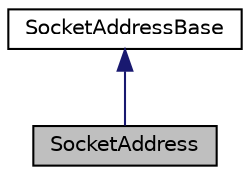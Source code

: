 digraph "SocketAddress"
{
  edge [fontname="Helvetica",fontsize="10",labelfontname="Helvetica",labelfontsize="10"];
  node [fontname="Helvetica",fontsize="10",shape=record];
  Node0 [label="SocketAddress",height=0.2,width=0.4,color="black", fillcolor="grey75", style="filled", fontcolor="black"];
  Node1 -> Node0 [dir="back",color="midnightblue",fontsize="10",style="solid",fontname="Helvetica"];
  Node1 [label="SocketAddressBase",height=0.2,width=0.4,color="black", fillcolor="white", style="filled",URL="$structevo_1_1_socket_address_base.html",tooltip="Base socket address. "];
}
